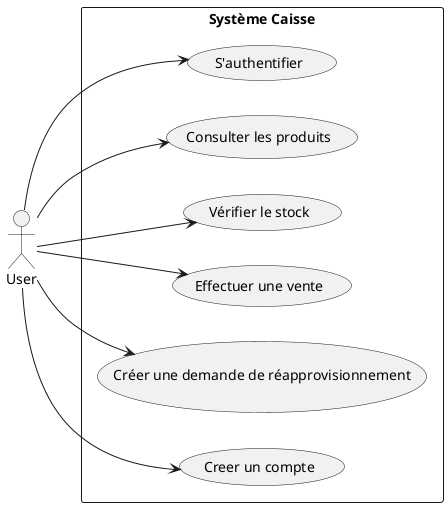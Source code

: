 @startuml cu
left to right direction
actor User

rectangle "Système Caisse" {
    usecase "S'authentifier" as UC1
    usecase "Consulter les produits" as UC2
    usecase "Vérifier le stock" as UC3
    usecase "Effectuer une vente" as UC4
    usecase "Créer une demande de réapprovisionnement" as UC5
    usecase "Creer un compte" as UC6
}

User --> UC1
User --> UC2
User --> UC3
User --> UC4
User --> UC5
User --> UC6
@enduml
